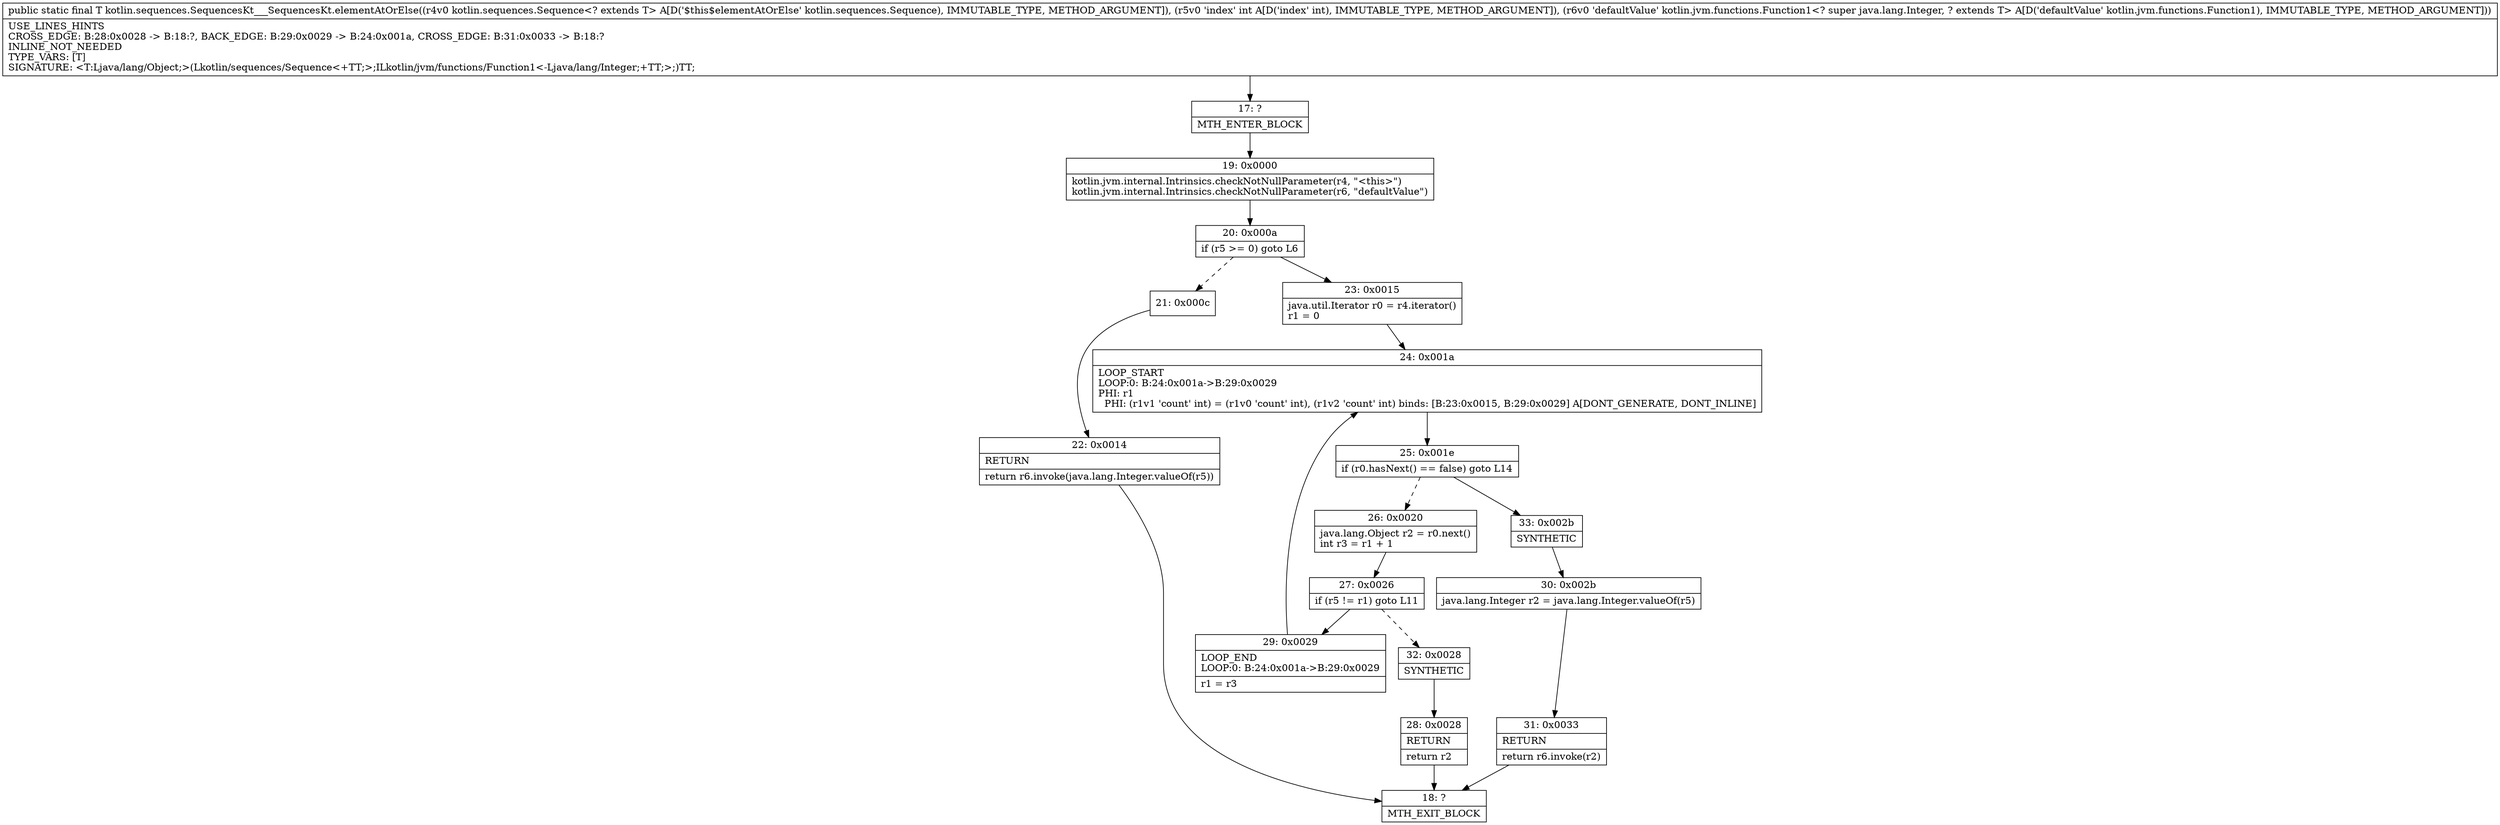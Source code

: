 digraph "CFG forkotlin.sequences.SequencesKt___SequencesKt.elementAtOrElse(Lkotlin\/sequences\/Sequence;ILkotlin\/jvm\/functions\/Function1;)Ljava\/lang\/Object;" {
Node_17 [shape=record,label="{17\:\ ?|MTH_ENTER_BLOCK\l}"];
Node_19 [shape=record,label="{19\:\ 0x0000|kotlin.jvm.internal.Intrinsics.checkNotNullParameter(r4, \"\<this\>\")\lkotlin.jvm.internal.Intrinsics.checkNotNullParameter(r6, \"defaultValue\")\l}"];
Node_20 [shape=record,label="{20\:\ 0x000a|if (r5 \>= 0) goto L6\l}"];
Node_21 [shape=record,label="{21\:\ 0x000c}"];
Node_22 [shape=record,label="{22\:\ 0x0014|RETURN\l|return r6.invoke(java.lang.Integer.valueOf(r5))\l}"];
Node_18 [shape=record,label="{18\:\ ?|MTH_EXIT_BLOCK\l}"];
Node_23 [shape=record,label="{23\:\ 0x0015|java.util.Iterator r0 = r4.iterator()\lr1 = 0\l}"];
Node_24 [shape=record,label="{24\:\ 0x001a|LOOP_START\lLOOP:0: B:24:0x001a\-\>B:29:0x0029\lPHI: r1 \l  PHI: (r1v1 'count' int) = (r1v0 'count' int), (r1v2 'count' int) binds: [B:23:0x0015, B:29:0x0029] A[DONT_GENERATE, DONT_INLINE]\l}"];
Node_25 [shape=record,label="{25\:\ 0x001e|if (r0.hasNext() == false) goto L14\l}"];
Node_26 [shape=record,label="{26\:\ 0x0020|java.lang.Object r2 = r0.next()\lint r3 = r1 + 1\l}"];
Node_27 [shape=record,label="{27\:\ 0x0026|if (r5 != r1) goto L11\l}"];
Node_29 [shape=record,label="{29\:\ 0x0029|LOOP_END\lLOOP:0: B:24:0x001a\-\>B:29:0x0029\l|r1 = r3\l}"];
Node_32 [shape=record,label="{32\:\ 0x0028|SYNTHETIC\l}"];
Node_28 [shape=record,label="{28\:\ 0x0028|RETURN\l|return r2\l}"];
Node_33 [shape=record,label="{33\:\ 0x002b|SYNTHETIC\l}"];
Node_30 [shape=record,label="{30\:\ 0x002b|java.lang.Integer r2 = java.lang.Integer.valueOf(r5)\l}"];
Node_31 [shape=record,label="{31\:\ 0x0033|RETURN\l|return r6.invoke(r2)\l}"];
MethodNode[shape=record,label="{public static final T kotlin.sequences.SequencesKt___SequencesKt.elementAtOrElse((r4v0 kotlin.sequences.Sequence\<? extends T\> A[D('$this$elementAtOrElse' kotlin.sequences.Sequence), IMMUTABLE_TYPE, METHOD_ARGUMENT]), (r5v0 'index' int A[D('index' int), IMMUTABLE_TYPE, METHOD_ARGUMENT]), (r6v0 'defaultValue' kotlin.jvm.functions.Function1\<? super java.lang.Integer, ? extends T\> A[D('defaultValue' kotlin.jvm.functions.Function1), IMMUTABLE_TYPE, METHOD_ARGUMENT]))  | USE_LINES_HINTS\lCROSS_EDGE: B:28:0x0028 \-\> B:18:?, BACK_EDGE: B:29:0x0029 \-\> B:24:0x001a, CROSS_EDGE: B:31:0x0033 \-\> B:18:?\lINLINE_NOT_NEEDED\lTYPE_VARS: [T]\lSIGNATURE: \<T:Ljava\/lang\/Object;\>(Lkotlin\/sequences\/Sequence\<+TT;\>;ILkotlin\/jvm\/functions\/Function1\<\-Ljava\/lang\/Integer;+TT;\>;)TT;\l}"];
MethodNode -> Node_17;Node_17 -> Node_19;
Node_19 -> Node_20;
Node_20 -> Node_21[style=dashed];
Node_20 -> Node_23;
Node_21 -> Node_22;
Node_22 -> Node_18;
Node_23 -> Node_24;
Node_24 -> Node_25;
Node_25 -> Node_26[style=dashed];
Node_25 -> Node_33;
Node_26 -> Node_27;
Node_27 -> Node_29;
Node_27 -> Node_32[style=dashed];
Node_29 -> Node_24;
Node_32 -> Node_28;
Node_28 -> Node_18;
Node_33 -> Node_30;
Node_30 -> Node_31;
Node_31 -> Node_18;
}

